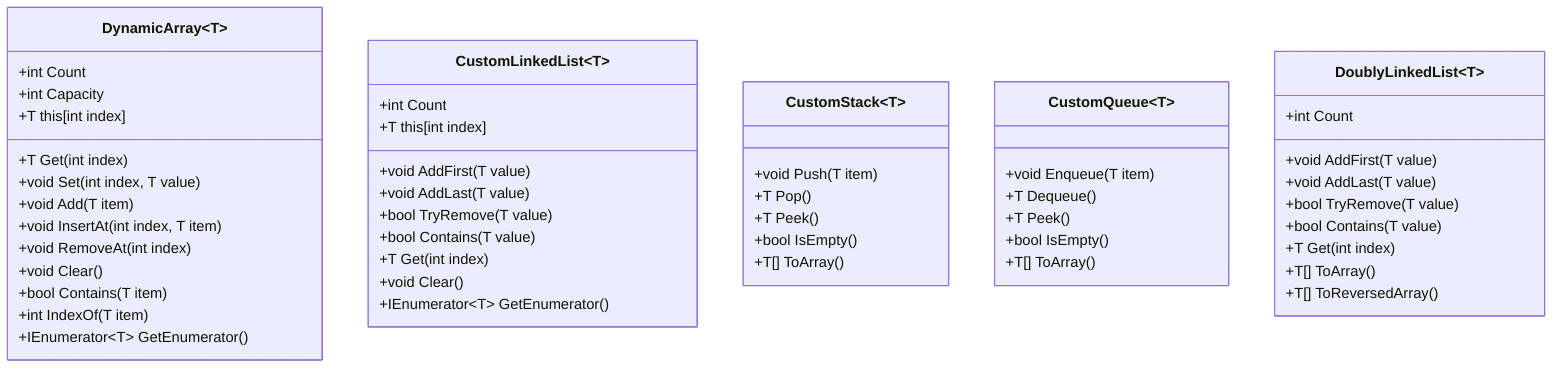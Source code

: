 classDiagram
class DynamicArray~T~ {
+int Count
+int Capacity
+T Get(int index)
+void Set(int index, T value)
+void Add(T item)
+void InsertAt(int index, T item)
+void RemoveAt(int index)
+void Clear()
+bool Contains(T item)
+int IndexOf(T item)
+T this[int index]
+IEnumerator~T~ GetEnumerator()
}
class CustomLinkedList~T~ {
+int Count
+void AddFirst(T value)
+void AddLast(T value)
+bool TryRemove(T value)
+bool Contains(T value)
+T Get(int index)
+void Clear()
+T this[int index]
+IEnumerator~T~ GetEnumerator()
}
class CustomStack~T~ {
+void Push(T item)
+T Pop()
+T Peek()
+bool IsEmpty()
+T[] ToArray()
}
class CustomQueue~T~ {
+void Enqueue(T item)
+T Dequeue()
+T Peek()
+bool IsEmpty()
+T[] ToArray()
}
class DoublyLinkedList~T~ {
+int Count
+void AddFirst(T value)
+void AddLast(T value)
+bool TryRemove(T value)
+bool Contains(T value)
+T Get(int index)
+T[] ToArray()
+T[] ToReversedArray()
 }